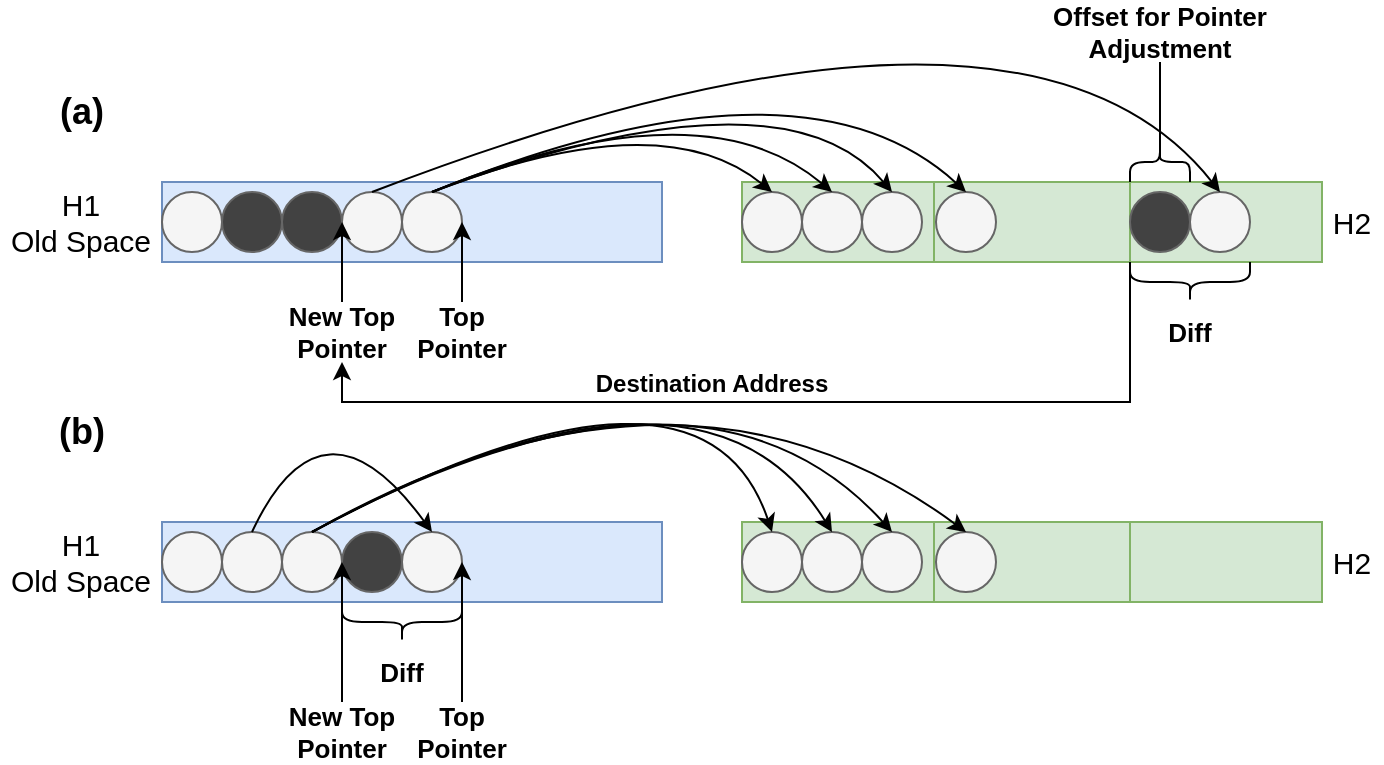 <mxfile version="23.1.4" type="github">
  <diagram name="Page-1" id="uUf19knFjCbMXBrJJftN">
    <mxGraphModel dx="879" dy="537" grid="1" gridSize="10" guides="1" tooltips="1" connect="1" arrows="1" fold="1" page="1" pageScale="1" pageWidth="827" pageHeight="1169" math="0" shadow="0">
      <root>
        <mxCell id="0" />
        <mxCell id="1" parent="0" />
        <mxCell id="w9J6-hOUD9O4Cqr6yQGP-1" value="" style="rounded=0;whiteSpace=wrap;html=1;fillColor=#dae8fc;strokeColor=#6c8ebf;" vertex="1" parent="1">
          <mxGeometry x="130" y="180" width="250" height="40" as="geometry" />
        </mxCell>
        <mxCell id="w9J6-hOUD9O4Cqr6yQGP-2" value="" style="shape=table;startSize=0;container=1;collapsible=0;childLayout=tableLayout;fillColor=#d5e8d4;strokeColor=#82b366;" vertex="1" parent="1">
          <mxGeometry x="420" y="180" width="290" height="40" as="geometry" />
        </mxCell>
        <mxCell id="w9J6-hOUD9O4Cqr6yQGP-3" value="" style="shape=tableRow;horizontal=0;startSize=0;swimlaneHead=0;swimlaneBody=0;strokeColor=inherit;top=0;left=0;bottom=0;right=0;collapsible=0;dropTarget=0;fillColor=none;points=[[0,0.5],[1,0.5]];portConstraint=eastwest;" vertex="1" parent="w9J6-hOUD9O4Cqr6yQGP-2">
          <mxGeometry width="290" height="40" as="geometry" />
        </mxCell>
        <mxCell id="w9J6-hOUD9O4Cqr6yQGP-4" value="" style="shape=partialRectangle;html=1;whiteSpace=wrap;connectable=0;strokeColor=inherit;overflow=hidden;fillColor=none;top=0;left=0;bottom=0;right=0;pointerEvents=1;" vertex="1" parent="w9J6-hOUD9O4Cqr6yQGP-3">
          <mxGeometry width="96" height="40" as="geometry">
            <mxRectangle width="96" height="40" as="alternateBounds" />
          </mxGeometry>
        </mxCell>
        <mxCell id="w9J6-hOUD9O4Cqr6yQGP-5" value="" style="shape=partialRectangle;html=1;whiteSpace=wrap;connectable=0;strokeColor=inherit;overflow=hidden;fillColor=none;top=0;left=0;bottom=0;right=0;pointerEvents=1;" vertex="1" parent="w9J6-hOUD9O4Cqr6yQGP-3">
          <mxGeometry x="96" width="98" height="40" as="geometry">
            <mxRectangle width="98" height="40" as="alternateBounds" />
          </mxGeometry>
        </mxCell>
        <mxCell id="w9J6-hOUD9O4Cqr6yQGP-6" value="" style="shape=partialRectangle;html=1;whiteSpace=wrap;connectable=0;strokeColor=inherit;overflow=hidden;fillColor=none;top=0;left=0;bottom=0;right=0;pointerEvents=1;" vertex="1" parent="w9J6-hOUD9O4Cqr6yQGP-3">
          <mxGeometry x="194" width="96" height="40" as="geometry">
            <mxRectangle width="96" height="40" as="alternateBounds" />
          </mxGeometry>
        </mxCell>
        <mxCell id="w9J6-hOUD9O4Cqr6yQGP-7" value="&lt;font style=&quot;font-size: 15px;&quot;&gt;H1&lt;br&gt;Old Space&lt;/font&gt;" style="text;html=1;align=center;verticalAlign=middle;whiteSpace=wrap;rounded=0;" vertex="1" parent="1">
          <mxGeometry x="49" y="180" width="81" height="40" as="geometry" />
        </mxCell>
        <mxCell id="w9J6-hOUD9O4Cqr6yQGP-8" value="&lt;span style=&quot;font-size: 15px;&quot;&gt;H2&lt;/span&gt;" style="text;html=1;align=center;verticalAlign=middle;whiteSpace=wrap;rounded=0;" vertex="1" parent="1">
          <mxGeometry x="710" y="180" width="30" height="40" as="geometry" />
        </mxCell>
        <mxCell id="w9J6-hOUD9O4Cqr6yQGP-9" value="" style="ellipse;whiteSpace=wrap;html=1;aspect=fixed;fillColor=#f5f5f5;fontColor=#333333;strokeColor=#666666;" vertex="1" parent="1">
          <mxGeometry x="130" y="185" width="30" height="30" as="geometry" />
        </mxCell>
        <mxCell id="w9J6-hOUD9O4Cqr6yQGP-10" value="" style="ellipse;whiteSpace=wrap;html=1;aspect=fixed;fillColor=#424242;fontColor=#333333;strokeColor=#666666;" vertex="1" parent="1">
          <mxGeometry x="160" y="185" width="30" height="30" as="geometry" />
        </mxCell>
        <mxCell id="w9J6-hOUD9O4Cqr6yQGP-11" value="" style="ellipse;whiteSpace=wrap;html=1;aspect=fixed;fillColor=#424242;fontColor=#333333;strokeColor=#666666;" vertex="1" parent="1">
          <mxGeometry x="190" y="185" width="30" height="30" as="geometry" />
        </mxCell>
        <mxCell id="w9J6-hOUD9O4Cqr6yQGP-12" value="" style="ellipse;whiteSpace=wrap;html=1;aspect=fixed;fillColor=#f5f5f5;fontColor=#333333;strokeColor=#666666;" vertex="1" parent="1">
          <mxGeometry x="220" y="185" width="30" height="30" as="geometry" />
        </mxCell>
        <mxCell id="w9J6-hOUD9O4Cqr6yQGP-13" value="" style="ellipse;whiteSpace=wrap;html=1;aspect=fixed;fillColor=#f5f5f5;fontColor=#333333;strokeColor=#666666;" vertex="1" parent="1">
          <mxGeometry x="250" y="185" width="30" height="30" as="geometry" />
        </mxCell>
        <mxCell id="w9J6-hOUD9O4Cqr6yQGP-14" value="" style="ellipse;whiteSpace=wrap;html=1;aspect=fixed;fillColor=#f5f5f5;fontColor=#333333;strokeColor=#666666;" vertex="1" parent="1">
          <mxGeometry x="420" y="185" width="30" height="30" as="geometry" />
        </mxCell>
        <mxCell id="w9J6-hOUD9O4Cqr6yQGP-15" value="" style="ellipse;whiteSpace=wrap;html=1;aspect=fixed;fillColor=#f5f5f5;fontColor=#333333;strokeColor=#666666;" vertex="1" parent="1">
          <mxGeometry x="450" y="185" width="30" height="30" as="geometry" />
        </mxCell>
        <mxCell id="w9J6-hOUD9O4Cqr6yQGP-16" value="" style="ellipse;whiteSpace=wrap;html=1;aspect=fixed;fillColor=#f5f5f5;fontColor=#333333;strokeColor=#666666;" vertex="1" parent="1">
          <mxGeometry x="480" y="185" width="30" height="30" as="geometry" />
        </mxCell>
        <mxCell id="w9J6-hOUD9O4Cqr6yQGP-17" value="" style="ellipse;whiteSpace=wrap;html=1;aspect=fixed;fillColor=#f5f5f5;fontColor=#333333;strokeColor=#666666;" vertex="1" parent="1">
          <mxGeometry x="644" y="185" width="30" height="30" as="geometry" />
        </mxCell>
        <mxCell id="w9J6-hOUD9O4Cqr6yQGP-18" value="" style="ellipse;whiteSpace=wrap;html=1;aspect=fixed;fillColor=#424242;fontColor=#333333;strokeColor=#666666;" vertex="1" parent="1">
          <mxGeometry x="614" y="185" width="30" height="30" as="geometry" />
        </mxCell>
        <mxCell id="w9J6-hOUD9O4Cqr6yQGP-20" value="" style="curved=1;endArrow=classic;html=1;rounded=0;exitX=0.5;exitY=0;exitDx=0;exitDy=0;entryX=0.5;entryY=0;entryDx=0;entryDy=0;" edge="1" parent="1" source="w9J6-hOUD9O4Cqr6yQGP-12" target="w9J6-hOUD9O4Cqr6yQGP-17">
          <mxGeometry width="50" height="50" relative="1" as="geometry">
            <mxPoint x="380" y="290" as="sourcePoint" />
            <mxPoint x="430" y="240" as="targetPoint" />
            <Array as="points">
              <mxPoint x="560" y="60" />
            </Array>
          </mxGeometry>
        </mxCell>
        <mxCell id="w9J6-hOUD9O4Cqr6yQGP-21" value="" style="curved=1;endArrow=classic;html=1;rounded=0;exitX=0.5;exitY=0;exitDx=0;exitDy=0;entryX=0.5;entryY=0;entryDx=0;entryDy=0;" edge="1" parent="1" source="w9J6-hOUD9O4Cqr6yQGP-13" target="w9J6-hOUD9O4Cqr6yQGP-14">
          <mxGeometry width="50" height="50" relative="1" as="geometry">
            <mxPoint x="280" y="190" as="sourcePoint" />
            <mxPoint x="480" y="170" as="targetPoint" />
            <Array as="points">
              <mxPoint x="380" y="140" />
            </Array>
          </mxGeometry>
        </mxCell>
        <mxCell id="w9J6-hOUD9O4Cqr6yQGP-22" value="" style="curved=1;endArrow=classic;html=1;rounded=0;exitX=0.5;exitY=0;exitDx=0;exitDy=0;entryX=0.5;entryY=0;entryDx=0;entryDy=0;" edge="1" parent="1" source="w9J6-hOUD9O4Cqr6yQGP-13" target="w9J6-hOUD9O4Cqr6yQGP-15">
          <mxGeometry width="50" height="50" relative="1" as="geometry">
            <mxPoint x="320" y="190" as="sourcePoint" />
            <mxPoint x="456" y="190" as="targetPoint" />
            <Array as="points">
              <mxPoint x="400" y="130" />
            </Array>
          </mxGeometry>
        </mxCell>
        <mxCell id="w9J6-hOUD9O4Cqr6yQGP-23" value="" style="curved=1;endArrow=classic;html=1;rounded=0;exitX=0.5;exitY=0;exitDx=0;exitDy=0;entryX=0.5;entryY=0;entryDx=0;entryDy=0;" edge="1" parent="1" source="w9J6-hOUD9O4Cqr6yQGP-13" target="w9J6-hOUD9O4Cqr6yQGP-16">
          <mxGeometry width="50" height="50" relative="1" as="geometry">
            <mxPoint x="320" y="190" as="sourcePoint" />
            <mxPoint x="501" y="190" as="targetPoint" />
            <Array as="points">
              <mxPoint x="440" y="120" />
            </Array>
          </mxGeometry>
        </mxCell>
        <mxCell id="w9J6-hOUD9O4Cqr6yQGP-25" value="" style="endArrow=classic;html=1;rounded=0;entryX=1;entryY=0.5;entryDx=0;entryDy=0;exitX=0.5;exitY=0;exitDx=0;exitDy=0;" edge="1" parent="1" source="w9J6-hOUD9O4Cqr6yQGP-28" target="w9J6-hOUD9O4Cqr6yQGP-13">
          <mxGeometry width="50" height="50" relative="1" as="geometry">
            <mxPoint x="330" y="240" as="sourcePoint" />
            <mxPoint x="330" y="220" as="targetPoint" />
          </mxGeometry>
        </mxCell>
        <mxCell id="w9J6-hOUD9O4Cqr6yQGP-28" value="&lt;b&gt;&lt;font style=&quot;font-size: 13px;&quot;&gt;Top Pointer&lt;/font&gt;&lt;/b&gt;" style="text;html=1;align=center;verticalAlign=middle;whiteSpace=wrap;rounded=0;" vertex="1" parent="1">
          <mxGeometry x="250" y="240" width="60" height="30" as="geometry" />
        </mxCell>
        <mxCell id="w9J6-hOUD9O4Cqr6yQGP-30" value="" style="endArrow=classic;html=1;rounded=0;entryX=1;entryY=0.5;entryDx=0;entryDy=0;" edge="1" parent="1">
          <mxGeometry width="50" height="50" relative="1" as="geometry">
            <mxPoint x="220" y="240" as="sourcePoint" />
            <mxPoint x="220" y="200" as="targetPoint" />
          </mxGeometry>
        </mxCell>
        <mxCell id="w9J6-hOUD9O4Cqr6yQGP-31" value="&lt;b&gt;&lt;font style=&quot;font-size: 13px;&quot;&gt;New Top Pointer&lt;/font&gt;&lt;/b&gt;" style="text;html=1;align=center;verticalAlign=middle;whiteSpace=wrap;rounded=0;" vertex="1" parent="1">
          <mxGeometry x="190" y="240" width="60" height="30" as="geometry" />
        </mxCell>
        <mxCell id="w9J6-hOUD9O4Cqr6yQGP-32" value="" style="ellipse;whiteSpace=wrap;html=1;aspect=fixed;fillColor=#f5f5f5;fontColor=#333333;strokeColor=#666666;" vertex="1" parent="1">
          <mxGeometry x="517" y="185" width="30" height="30" as="geometry" />
        </mxCell>
        <mxCell id="w9J6-hOUD9O4Cqr6yQGP-33" value="" style="curved=1;endArrow=classic;html=1;rounded=0;exitX=0.5;exitY=0;exitDx=0;exitDy=0;entryX=0.5;entryY=0;entryDx=0;entryDy=0;" edge="1" parent="1" source="w9J6-hOUD9O4Cqr6yQGP-13" target="w9J6-hOUD9O4Cqr6yQGP-32">
          <mxGeometry width="50" height="50" relative="1" as="geometry">
            <mxPoint x="275" y="195" as="sourcePoint" />
            <mxPoint x="505" y="195" as="targetPoint" />
            <Array as="points">
              <mxPoint x="450" y="110" />
            </Array>
          </mxGeometry>
        </mxCell>
        <mxCell id="w9J6-hOUD9O4Cqr6yQGP-75" style="edgeStyle=orthogonalEdgeStyle;rounded=0;orthogonalLoop=1;jettySize=auto;html=1;exitX=0.25;exitY=1;exitDx=0;exitDy=0;entryX=0.5;entryY=1;entryDx=0;entryDy=0;" edge="1" parent="1" source="w9J6-hOUD9O4Cqr6yQGP-35" target="w9J6-hOUD9O4Cqr6yQGP-31">
          <mxGeometry relative="1" as="geometry">
            <Array as="points">
              <mxPoint x="614" y="290" />
              <mxPoint x="220" y="290" />
            </Array>
          </mxGeometry>
        </mxCell>
        <mxCell id="w9J6-hOUD9O4Cqr6yQGP-35" value="" style="shape=curlyBracket;whiteSpace=wrap;html=1;rounded=1;flipH=1;labelPosition=right;verticalLabelPosition=middle;align=left;verticalAlign=middle;rotation=90;" vertex="1" parent="1">
          <mxGeometry x="634" y="200" width="20" height="60" as="geometry" />
        </mxCell>
        <mxCell id="w9J6-hOUD9O4Cqr6yQGP-36" value="&lt;b&gt;&lt;font style=&quot;font-size: 13px;&quot;&gt;Diff&lt;/font&gt;&lt;/b&gt;" style="text;html=1;align=center;verticalAlign=middle;whiteSpace=wrap;rounded=0;" vertex="1" parent="1">
          <mxGeometry x="614" y="240" width="60" height="30" as="geometry" />
        </mxCell>
        <mxCell id="w9J6-hOUD9O4Cqr6yQGP-37" value="" style="rounded=0;whiteSpace=wrap;html=1;fillColor=#dae8fc;strokeColor=#6c8ebf;" vertex="1" parent="1">
          <mxGeometry x="130" y="350" width="250" height="40" as="geometry" />
        </mxCell>
        <mxCell id="w9J6-hOUD9O4Cqr6yQGP-38" value="" style="shape=table;startSize=0;container=1;collapsible=0;childLayout=tableLayout;fillColor=#d5e8d4;strokeColor=#82b366;" vertex="1" parent="1">
          <mxGeometry x="420" y="350" width="290" height="40" as="geometry" />
        </mxCell>
        <mxCell id="w9J6-hOUD9O4Cqr6yQGP-39" value="" style="shape=tableRow;horizontal=0;startSize=0;swimlaneHead=0;swimlaneBody=0;strokeColor=inherit;top=0;left=0;bottom=0;right=0;collapsible=0;dropTarget=0;fillColor=none;points=[[0,0.5],[1,0.5]];portConstraint=eastwest;" vertex="1" parent="w9J6-hOUD9O4Cqr6yQGP-38">
          <mxGeometry width="290" height="40" as="geometry" />
        </mxCell>
        <mxCell id="w9J6-hOUD9O4Cqr6yQGP-40" value="" style="shape=partialRectangle;html=1;whiteSpace=wrap;connectable=0;strokeColor=inherit;overflow=hidden;fillColor=none;top=0;left=0;bottom=0;right=0;pointerEvents=1;" vertex="1" parent="w9J6-hOUD9O4Cqr6yQGP-39">
          <mxGeometry width="96" height="40" as="geometry">
            <mxRectangle width="96" height="40" as="alternateBounds" />
          </mxGeometry>
        </mxCell>
        <mxCell id="w9J6-hOUD9O4Cqr6yQGP-41" value="" style="shape=partialRectangle;html=1;whiteSpace=wrap;connectable=0;strokeColor=inherit;overflow=hidden;fillColor=none;top=0;left=0;bottom=0;right=0;pointerEvents=1;" vertex="1" parent="w9J6-hOUD9O4Cqr6yQGP-39">
          <mxGeometry x="96" width="98" height="40" as="geometry">
            <mxRectangle width="98" height="40" as="alternateBounds" />
          </mxGeometry>
        </mxCell>
        <mxCell id="w9J6-hOUD9O4Cqr6yQGP-42" value="" style="shape=partialRectangle;html=1;whiteSpace=wrap;connectable=0;strokeColor=inherit;overflow=hidden;fillColor=none;top=0;left=0;bottom=0;right=0;pointerEvents=1;" vertex="1" parent="w9J6-hOUD9O4Cqr6yQGP-39">
          <mxGeometry x="194" width="96" height="40" as="geometry">
            <mxRectangle width="96" height="40" as="alternateBounds" />
          </mxGeometry>
        </mxCell>
        <mxCell id="w9J6-hOUD9O4Cqr6yQGP-43" value="&lt;font style=&quot;font-size: 15px;&quot;&gt;H1&lt;br&gt;Old Space&lt;/font&gt;" style="text;html=1;align=center;verticalAlign=middle;whiteSpace=wrap;rounded=0;" vertex="1" parent="1">
          <mxGeometry x="49" y="350" width="81" height="40" as="geometry" />
        </mxCell>
        <mxCell id="w9J6-hOUD9O4Cqr6yQGP-44" value="&lt;span style=&quot;font-size: 15px;&quot;&gt;H2&lt;/span&gt;" style="text;html=1;align=center;verticalAlign=middle;whiteSpace=wrap;rounded=0;" vertex="1" parent="1">
          <mxGeometry x="710" y="350" width="30" height="40" as="geometry" />
        </mxCell>
        <mxCell id="w9J6-hOUD9O4Cqr6yQGP-45" value="" style="ellipse;whiteSpace=wrap;html=1;aspect=fixed;fillColor=#f5f5f5;fontColor=#333333;strokeColor=#666666;" vertex="1" parent="1">
          <mxGeometry x="130" y="355" width="30" height="30" as="geometry" />
        </mxCell>
        <mxCell id="w9J6-hOUD9O4Cqr6yQGP-48" value="" style="ellipse;whiteSpace=wrap;html=1;aspect=fixed;fillColor=#f5f5f5;fontColor=#333333;strokeColor=#666666;" vertex="1" parent="1">
          <mxGeometry x="160" y="355" width="30" height="30" as="geometry" />
        </mxCell>
        <mxCell id="w9J6-hOUD9O4Cqr6yQGP-49" value="" style="ellipse;whiteSpace=wrap;html=1;aspect=fixed;fillColor=#f5f5f5;fontColor=#333333;strokeColor=#666666;" vertex="1" parent="1">
          <mxGeometry x="190" y="355" width="30" height="30" as="geometry" />
        </mxCell>
        <mxCell id="w9J6-hOUD9O4Cqr6yQGP-50" value="" style="ellipse;whiteSpace=wrap;html=1;aspect=fixed;fillColor=#f5f5f5;fontColor=#333333;strokeColor=#666666;" vertex="1" parent="1">
          <mxGeometry x="420" y="355" width="30" height="30" as="geometry" />
        </mxCell>
        <mxCell id="w9J6-hOUD9O4Cqr6yQGP-51" value="" style="ellipse;whiteSpace=wrap;html=1;aspect=fixed;fillColor=#f5f5f5;fontColor=#333333;strokeColor=#666666;" vertex="1" parent="1">
          <mxGeometry x="450" y="355" width="30" height="30" as="geometry" />
        </mxCell>
        <mxCell id="w9J6-hOUD9O4Cqr6yQGP-52" value="" style="ellipse;whiteSpace=wrap;html=1;aspect=fixed;fillColor=#f5f5f5;fontColor=#333333;strokeColor=#666666;" vertex="1" parent="1">
          <mxGeometry x="480" y="355" width="30" height="30" as="geometry" />
        </mxCell>
        <mxCell id="w9J6-hOUD9O4Cqr6yQGP-53" value="" style="ellipse;whiteSpace=wrap;html=1;aspect=fixed;fillColor=#f5f5f5;fontColor=#333333;strokeColor=#666666;" vertex="1" parent="1">
          <mxGeometry x="250" y="355" width="30" height="30" as="geometry" />
        </mxCell>
        <mxCell id="w9J6-hOUD9O4Cqr6yQGP-54" value="" style="ellipse;whiteSpace=wrap;html=1;aspect=fixed;fillColor=#424242;fontColor=#333333;strokeColor=#666666;" vertex="1" parent="1">
          <mxGeometry x="220" y="355" width="30" height="30" as="geometry" />
        </mxCell>
        <mxCell id="w9J6-hOUD9O4Cqr6yQGP-55" value="" style="curved=1;endArrow=classic;html=1;rounded=0;exitX=0.5;exitY=0;exitDx=0;exitDy=0;entryX=0.5;entryY=0;entryDx=0;entryDy=0;" edge="1" parent="1" source="w9J6-hOUD9O4Cqr6yQGP-48" target="w9J6-hOUD9O4Cqr6yQGP-53">
          <mxGeometry width="50" height="50" relative="1" as="geometry">
            <mxPoint x="380" y="460" as="sourcePoint" />
            <mxPoint x="430" y="410" as="targetPoint" />
            <Array as="points">
              <mxPoint x="210" y="280" />
            </Array>
          </mxGeometry>
        </mxCell>
        <mxCell id="w9J6-hOUD9O4Cqr6yQGP-56" value="" style="curved=1;endArrow=classic;html=1;rounded=0;exitX=0.5;exitY=0;exitDx=0;exitDy=0;entryX=0.5;entryY=0;entryDx=0;entryDy=0;" edge="1" parent="1" source="w9J6-hOUD9O4Cqr6yQGP-49" target="w9J6-hOUD9O4Cqr6yQGP-50">
          <mxGeometry width="50" height="50" relative="1" as="geometry">
            <mxPoint x="280" y="360" as="sourcePoint" />
            <mxPoint x="480" y="340" as="targetPoint" />
            <Array as="points">
              <mxPoint x="400" y="250" />
            </Array>
          </mxGeometry>
        </mxCell>
        <mxCell id="w9J6-hOUD9O4Cqr6yQGP-57" value="" style="curved=1;endArrow=classic;html=1;rounded=0;exitX=0.5;exitY=0;exitDx=0;exitDy=0;entryX=0.5;entryY=0;entryDx=0;entryDy=0;" edge="1" parent="1" source="w9J6-hOUD9O4Cqr6yQGP-49" target="w9J6-hOUD9O4Cqr6yQGP-51">
          <mxGeometry width="50" height="50" relative="1" as="geometry">
            <mxPoint x="320" y="360" as="sourcePoint" />
            <mxPoint x="456" y="360" as="targetPoint" />
            <Array as="points">
              <mxPoint x="400" y="250" />
            </Array>
          </mxGeometry>
        </mxCell>
        <mxCell id="w9J6-hOUD9O4Cqr6yQGP-58" value="" style="curved=1;endArrow=classic;html=1;rounded=0;exitX=0.5;exitY=0;exitDx=0;exitDy=0;entryX=0.5;entryY=0;entryDx=0;entryDy=0;" edge="1" parent="1" source="w9J6-hOUD9O4Cqr6yQGP-49" target="w9J6-hOUD9O4Cqr6yQGP-52">
          <mxGeometry width="50" height="50" relative="1" as="geometry">
            <mxPoint x="320" y="360" as="sourcePoint" />
            <mxPoint x="501" y="360" as="targetPoint" />
            <Array as="points">
              <mxPoint x="400" y="250" />
            </Array>
          </mxGeometry>
        </mxCell>
        <mxCell id="w9J6-hOUD9O4Cqr6yQGP-59" value="" style="endArrow=classic;html=1;rounded=0;exitX=0.5;exitY=0;exitDx=0;exitDy=0;entryX=1;entryY=0.5;entryDx=0;entryDy=0;" edge="1" parent="1" source="w9J6-hOUD9O4Cqr6yQGP-60" target="w9J6-hOUD9O4Cqr6yQGP-53">
          <mxGeometry width="50" height="50" relative="1" as="geometry">
            <mxPoint x="330" y="410" as="sourcePoint" />
            <mxPoint x="320" y="420" as="targetPoint" />
          </mxGeometry>
        </mxCell>
        <mxCell id="w9J6-hOUD9O4Cqr6yQGP-60" value="&lt;b&gt;&lt;font style=&quot;font-size: 13px;&quot;&gt;Top Pointer&lt;/font&gt;&lt;/b&gt;" style="text;html=1;align=center;verticalAlign=middle;whiteSpace=wrap;rounded=0;" vertex="1" parent="1">
          <mxGeometry x="250" y="440" width="60" height="30" as="geometry" />
        </mxCell>
        <mxCell id="w9J6-hOUD9O4Cqr6yQGP-61" value="" style="endArrow=classic;html=1;rounded=0;entryX=1;entryY=0.5;entryDx=0;entryDy=0;exitX=0.5;exitY=0;exitDx=0;exitDy=0;" edge="1" parent="1" source="w9J6-hOUD9O4Cqr6yQGP-62">
          <mxGeometry width="50" height="50" relative="1" as="geometry">
            <mxPoint x="220" y="410" as="sourcePoint" />
            <mxPoint x="220" y="370" as="targetPoint" />
          </mxGeometry>
        </mxCell>
        <mxCell id="w9J6-hOUD9O4Cqr6yQGP-62" value="&lt;b&gt;&lt;font style=&quot;font-size: 13px;&quot;&gt;New Top Pointer&lt;/font&gt;&lt;/b&gt;" style="text;html=1;align=center;verticalAlign=middle;whiteSpace=wrap;rounded=0;" vertex="1" parent="1">
          <mxGeometry x="190" y="440" width="60" height="30" as="geometry" />
        </mxCell>
        <mxCell id="w9J6-hOUD9O4Cqr6yQGP-63" value="" style="ellipse;whiteSpace=wrap;html=1;aspect=fixed;fillColor=#f5f5f5;fontColor=#333333;strokeColor=#666666;" vertex="1" parent="1">
          <mxGeometry x="517" y="355" width="30" height="30" as="geometry" />
        </mxCell>
        <mxCell id="w9J6-hOUD9O4Cqr6yQGP-64" value="" style="curved=1;endArrow=classic;html=1;rounded=0;exitX=0.5;exitY=0;exitDx=0;exitDy=0;entryX=0.5;entryY=0;entryDx=0;entryDy=0;" edge="1" parent="1" source="w9J6-hOUD9O4Cqr6yQGP-49" target="w9J6-hOUD9O4Cqr6yQGP-63">
          <mxGeometry width="50" height="50" relative="1" as="geometry">
            <mxPoint x="275" y="365" as="sourcePoint" />
            <mxPoint x="505" y="365" as="targetPoint" />
            <Array as="points">
              <mxPoint x="390" y="250" />
            </Array>
          </mxGeometry>
        </mxCell>
        <mxCell id="w9J6-hOUD9O4Cqr6yQGP-65" value="" style="shape=curlyBracket;whiteSpace=wrap;html=1;rounded=1;flipH=1;labelPosition=right;verticalLabelPosition=middle;align=left;verticalAlign=middle;rotation=90;" vertex="1" parent="1">
          <mxGeometry x="240" y="370" width="20" height="60" as="geometry" />
        </mxCell>
        <mxCell id="w9J6-hOUD9O4Cqr6yQGP-66" value="&lt;b&gt;&lt;font style=&quot;font-size: 13px;&quot;&gt;Diff&lt;/font&gt;&lt;/b&gt;" style="text;html=1;align=center;verticalAlign=middle;whiteSpace=wrap;rounded=0;" vertex="1" parent="1">
          <mxGeometry x="220" y="410" width="60" height="30" as="geometry" />
        </mxCell>
        <mxCell id="w9J6-hOUD9O4Cqr6yQGP-67" value="&lt;b&gt;&lt;font style=&quot;font-size: 18px;&quot;&gt;(a)&lt;/font&gt;&lt;/b&gt;" style="text;html=1;align=center;verticalAlign=middle;whiteSpace=wrap;rounded=0;" vertex="1" parent="1">
          <mxGeometry x="59.5" y="130" width="60" height="30" as="geometry" />
        </mxCell>
        <mxCell id="w9J6-hOUD9O4Cqr6yQGP-68" value="&lt;b&gt;&lt;font style=&quot;font-size: 18px;&quot;&gt;(b)&lt;/font&gt;&lt;/b&gt;" style="text;html=1;align=center;verticalAlign=middle;whiteSpace=wrap;rounded=0;" vertex="1" parent="1">
          <mxGeometry x="59.5" y="290" width="60" height="30" as="geometry" />
        </mxCell>
        <mxCell id="w9J6-hOUD9O4Cqr6yQGP-74" style="edgeStyle=orthogonalEdgeStyle;rounded=0;orthogonalLoop=1;jettySize=auto;html=1;exitX=0.1;exitY=0.5;exitDx=0;exitDy=0;exitPerimeter=0;entryX=0.5;entryY=1;entryDx=0;entryDy=0;endArrow=none;endFill=0;" edge="1" parent="1" source="w9J6-hOUD9O4Cqr6yQGP-70" target="w9J6-hOUD9O4Cqr6yQGP-71">
          <mxGeometry relative="1" as="geometry">
            <mxPoint x="629.2" y="130" as="targetPoint" />
          </mxGeometry>
        </mxCell>
        <mxCell id="w9J6-hOUD9O4Cqr6yQGP-70" value="" style="shape=curlyBracket;whiteSpace=wrap;html=1;rounded=1;flipH=1;labelPosition=right;verticalLabelPosition=middle;align=left;verticalAlign=middle;rotation=-90;size=0.5;" vertex="1" parent="1">
          <mxGeometry x="619" y="155" width="20" height="30" as="geometry" />
        </mxCell>
        <mxCell id="w9J6-hOUD9O4Cqr6yQGP-71" value="&lt;b&gt;&lt;font style=&quot;font-size: 13px;&quot;&gt;Offset for Pointer Adjustment&lt;/font&gt;&lt;/b&gt;" style="text;html=1;align=center;verticalAlign=middle;whiteSpace=wrap;rounded=0;" vertex="1" parent="1">
          <mxGeometry x="564" y="90" width="130" height="30" as="geometry" />
        </mxCell>
        <mxCell id="w9J6-hOUD9O4Cqr6yQGP-76" value="&lt;b&gt;Destination Address&lt;/b&gt;" style="text;html=1;align=center;verticalAlign=middle;whiteSpace=wrap;rounded=0;" vertex="1" parent="1">
          <mxGeometry x="345" y="266" width="120" height="30" as="geometry" />
        </mxCell>
      </root>
    </mxGraphModel>
  </diagram>
</mxfile>
